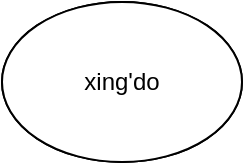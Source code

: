 <mxfile version="15.1.1" type="github">
  <diagram id="HK-eoOmnb3P0loCkNBsW" name="Page-1">
    <mxGraphModel dx="474" dy="660" grid="1" gridSize="10" guides="1" tooltips="1" connect="1" arrows="1" fold="1" page="1" pageScale="1" pageWidth="827" pageHeight="1169" math="0" shadow="0">
      <root>
        <mxCell id="0" />
        <mxCell id="1" parent="0" />
        <mxCell id="cZTFWCSQBEL5RDLHgBzI-1" value="" style="ellipse;whiteSpace=wrap;html=1;" vertex="1" parent="1">
          <mxGeometry x="180" y="300" width="120" height="80" as="geometry" />
        </mxCell>
        <mxCell id="cZTFWCSQBEL5RDLHgBzI-2" value="xing&#39;do" style="ellipse;whiteSpace=wrap;html=1;" vertex="1" parent="1">
          <mxGeometry x="180" y="300" width="120" height="80" as="geometry" />
        </mxCell>
      </root>
    </mxGraphModel>
  </diagram>
</mxfile>

